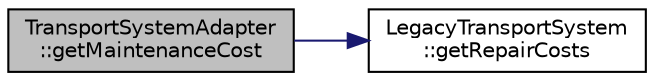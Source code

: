 digraph "TransportSystemAdapter::getMaintenanceCost"
{
 // LATEX_PDF_SIZE
  edge [fontname="Helvetica",fontsize="10",labelfontname="Helvetica",labelfontsize="10"];
  node [fontname="Helvetica",fontsize="10",shape=record];
  rankdir="LR";
  Node1 [label="TransportSystemAdapter\l::getMaintenanceCost",height=0.2,width=0.4,color="black", fillcolor="grey75", style="filled", fontcolor="black",tooltip="Gets the maintenance cost from legacy system."];
  Node1 -> Node2 [color="midnightblue",fontsize="10",style="solid",fontname="Helvetica"];
  Node2 [label="LegacyTransportSystem\l::getRepairCosts",height=0.2,width=0.4,color="black", fillcolor="white", style="filled",URL="$classLegacyTransportSystem.html#a45af10fe1f7216f376c7ad1f6acf3deb",tooltip="Gets the repair costs."];
}

